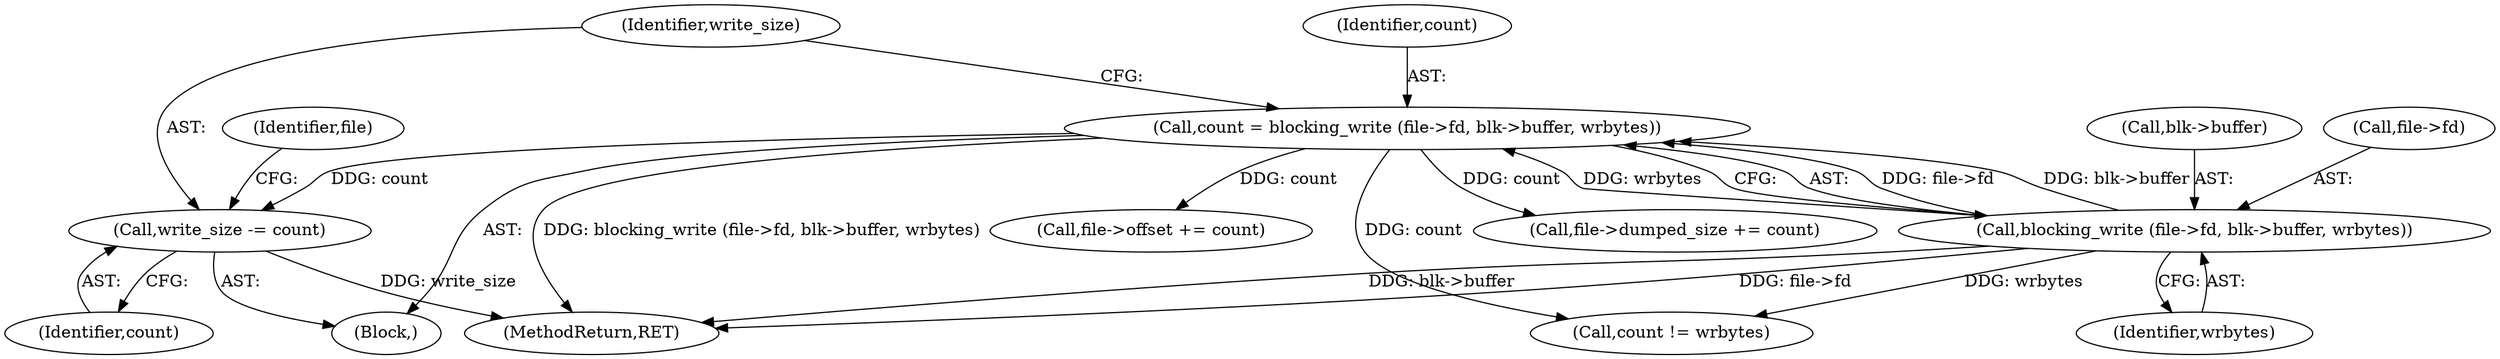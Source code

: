 digraph "0_savannah_c15c42ccd1e2377945fd0414eca1a49294bff454@API" {
"1000304" [label="(Call,write_size -= count)"];
"1000294" [label="(Call,count = blocking_write (file->fd, blk->buffer, wrbytes))"];
"1000296" [label="(Call,blocking_write (file->fd, blk->buffer, wrbytes))"];
"1000295" [label="(Identifier,count)"];
"1000309" [label="(Identifier,file)"];
"1000297" [label="(Call,file->fd)"];
"1000104" [label="(Block,)"];
"1000300" [label="(Call,blk->buffer)"];
"1000328" [label="(Call,count != wrbytes)"];
"1000296" [label="(Call,blocking_write (file->fd, blk->buffer, wrbytes))"];
"1000322" [label="(Call,file->offset += count)"];
"1000416" [label="(MethodReturn,RET)"];
"1000307" [label="(Call,file->dumped_size += count)"];
"1000306" [label="(Identifier,count)"];
"1000303" [label="(Identifier,wrbytes)"];
"1000304" [label="(Call,write_size -= count)"];
"1000294" [label="(Call,count = blocking_write (file->fd, blk->buffer, wrbytes))"];
"1000305" [label="(Identifier,write_size)"];
"1000304" -> "1000104"  [label="AST: "];
"1000304" -> "1000306"  [label="CFG: "];
"1000305" -> "1000304"  [label="AST: "];
"1000306" -> "1000304"  [label="AST: "];
"1000309" -> "1000304"  [label="CFG: "];
"1000304" -> "1000416"  [label="DDG: write_size"];
"1000294" -> "1000304"  [label="DDG: count"];
"1000294" -> "1000104"  [label="AST: "];
"1000294" -> "1000296"  [label="CFG: "];
"1000295" -> "1000294"  [label="AST: "];
"1000296" -> "1000294"  [label="AST: "];
"1000305" -> "1000294"  [label="CFG: "];
"1000294" -> "1000416"  [label="DDG: blocking_write (file->fd, blk->buffer, wrbytes)"];
"1000296" -> "1000294"  [label="DDG: file->fd"];
"1000296" -> "1000294"  [label="DDG: blk->buffer"];
"1000296" -> "1000294"  [label="DDG: wrbytes"];
"1000294" -> "1000307"  [label="DDG: count"];
"1000294" -> "1000322"  [label="DDG: count"];
"1000294" -> "1000328"  [label="DDG: count"];
"1000296" -> "1000303"  [label="CFG: "];
"1000297" -> "1000296"  [label="AST: "];
"1000300" -> "1000296"  [label="AST: "];
"1000303" -> "1000296"  [label="AST: "];
"1000296" -> "1000416"  [label="DDG: blk->buffer"];
"1000296" -> "1000416"  [label="DDG: file->fd"];
"1000296" -> "1000328"  [label="DDG: wrbytes"];
}
